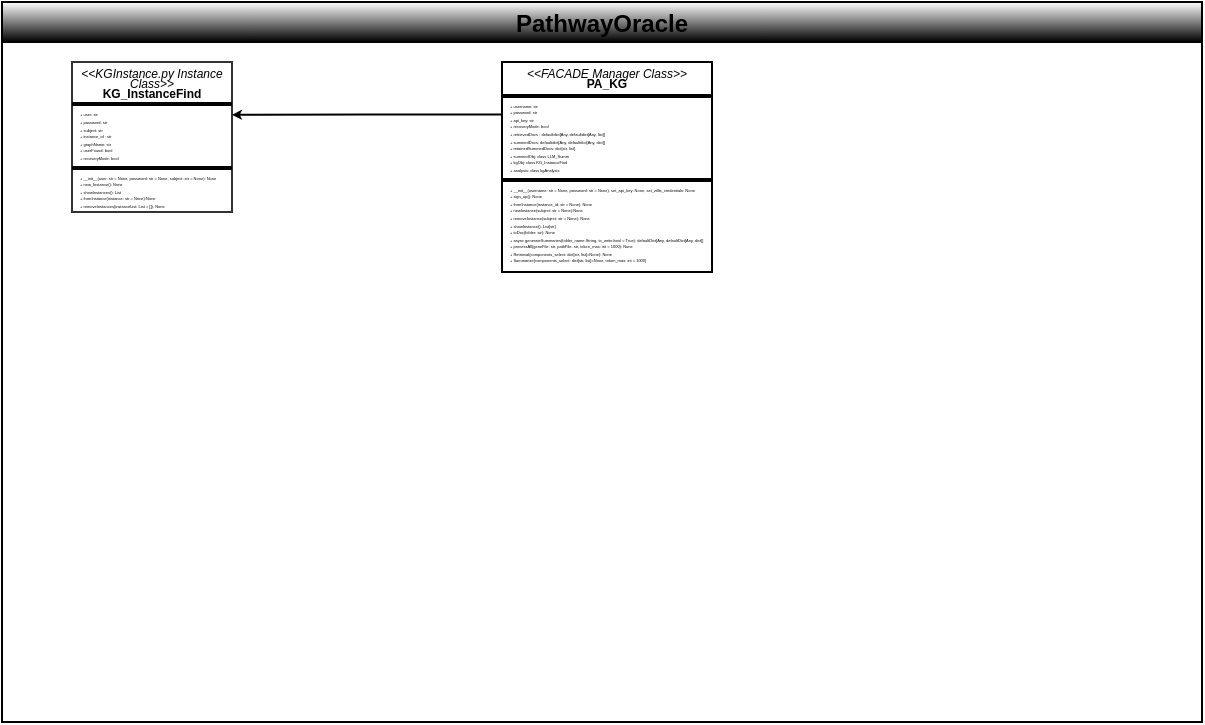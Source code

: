 <mxfile version="26.0.16">
  <diagram name="Page-1" id="nZFk1L0vzehwC3RNNBj1">
    <mxGraphModel dx="410" dy="465" grid="1" gridSize="5" guides="0" tooltips="1" connect="1" arrows="1" fold="1" page="1" pageScale="1" pageWidth="1100" pageHeight="850" math="0" shadow="0">
      <root>
        <mxCell id="0" />
        <mxCell id="1" parent="0" />
        <mxCell id="hx23fJJYlK3yCqs7KmKi-24" value="PathwayOracle" style="swimlane;startSize=20;horizontal=1;containerType=tree;newEdgeStyle={&quot;edgeStyle&quot;:&quot;elbowEdgeStyle&quot;,&quot;startArrow&quot;:&quot;none&quot;,&quot;endArrow&quot;:&quot;none&quot;};gradientColor=default;" vertex="1" parent="1">
          <mxGeometry x="300" y="20" width="600" height="360" as="geometry" />
        </mxCell>
        <mxCell id="hx23fJJYlK3yCqs7KmKi-41" style="edgeStyle=orthogonalEdgeStyle;rounded=0;orthogonalLoop=1;jettySize=auto;html=1;exitX=0;exitY=0.25;exitDx=0;exitDy=0;jumpSize=2;endSize=2;startSize=2;entryX=0.999;entryY=0.352;entryDx=0;entryDy=0;entryPerimeter=0;" edge="1" parent="hx23fJJYlK3yCqs7KmKi-24" source="hx23fJJYlK3yCqs7KmKi-35" target="hx23fJJYlK3yCqs7KmKi-42">
          <mxGeometry relative="1" as="geometry">
            <mxPoint x="165" y="56.333" as="targetPoint" />
          </mxGeometry>
        </mxCell>
        <mxCell id="hx23fJJYlK3yCqs7KmKi-35" value="&lt;div style=&quot;line-height: 80%;&quot;&gt;&lt;p style=&quot;margin:0px;margin-top:4px;text-align:center;&quot;&gt;&lt;font style=&quot;font-size: 6px; line-height: 80%;&quot;&gt;&lt;i&gt;&amp;lt;&amp;lt;FACADE Manager Class&amp;gt;&amp;gt;&lt;/i&gt;&lt;br&gt;&lt;b&gt;PA_KG&lt;/b&gt;&lt;/font&gt;&lt;/p&gt;&lt;hr style=&quot;border-style:solid;&quot;&gt;&lt;p style=&quot;margin:0px;margin-left:4px;&quot;&gt;&lt;font style=&quot;font-size: 2px; line-height: 80%;&quot;&gt;+ username: str&lt;br&gt;+ password: str&lt;/font&gt;&lt;/p&gt;&lt;p style=&quot;margin:0px;margin-left:4px;&quot;&gt;&lt;font style=&quot;font-size: 2px; line-height: 80%;&quot;&gt;+ api_key: str&lt;/font&gt;&lt;/p&gt;&lt;p style=&quot;margin: 0px 0px 0px 4px;&quot;&gt;&lt;font style=&quot;font-size: 2px; line-height: 80%;&quot;&gt;+ recoveryMode: bool&lt;/font&gt;&lt;/p&gt;&lt;p style=&quot;margin: 0px 0px 0px 4px;&quot;&gt;&lt;span style=&quot;background-color: transparent; color: light-dark(rgb(0, 0, 0), rgb(255, 255, 255));&quot;&gt;&lt;font style=&quot;font-size: 2px; line-height: 80%;&quot;&gt;+ retrievedDocs : defaultdict[Any, defaultdict[Any, list]]&lt;/font&gt;&lt;/span&gt;&lt;/p&gt;&lt;p style=&quot;margin:0px;margin-left:4px;&quot;&gt;&lt;font style=&quot;font-size: 2px; line-height: 80%;&quot;&gt;+ summedDocs: defaultdict[Any, defaultdict[Any, dict]]&lt;/font&gt;&lt;/p&gt;&lt;p style=&quot;margin:0px;margin-left:4px;&quot;&gt;&lt;font style=&quot;font-size: 2px; line-height: 80%;&quot;&gt;+ retainedSummedDocs: dict[str, list]&lt;/font&gt;&lt;/p&gt;&lt;p style=&quot;margin:0px;margin-left:4px;&quot;&gt;&lt;span style=&quot;background-color: transparent; color: light-dark(rgb(0, 0, 0), rgb(255, 255, 255));&quot;&gt;&lt;font style=&quot;font-size: 2px; line-height: 80%;&quot;&gt;+ summedObj: class LLM_Summ&lt;/font&gt;&lt;/span&gt;&lt;/p&gt;&lt;p style=&quot;margin: 0px 0px 0px 4px;&quot;&gt;&lt;font style=&quot;font-size: 2px; line-height: 80%;&quot;&gt;+ kgObj: class KG_InstanceFind&lt;/font&gt;&lt;/p&gt;&lt;p style=&quot;margin: 0px 0px 0px 4px;&quot;&gt;&lt;font style=&quot;font-size: 2px; line-height: 80%;&quot;&gt;+ analysis: class kgAnalysis&lt;/font&gt;&lt;/p&gt;&lt;hr style=&quot;border-style:solid;&quot;&gt;&lt;p style=&quot;margin:0px;margin-left:4px;&quot;&gt;&lt;font style=&quot;font-size: 2px; line-height: 80%;&quot;&gt;+ __init__(username: str = None, password: str = None): set_api_key: None, set_zillis_credentials: None&lt;br&gt;+ sign_up(): None&lt;/font&gt;&lt;/p&gt;&lt;p style=&quot;margin:0px;margin-left:4px;&quot;&gt;&lt;font style=&quot;font-size: 2px; line-height: 80%;&quot;&gt;+ fromInstance(instance_id: str = None): None&lt;/font&gt;&lt;/p&gt;&lt;p style=&quot;margin:0px;margin-left:4px;&quot;&gt;&lt;font style=&quot;font-size: 2px; line-height: 80%;&quot;&gt;+ newInstance(subject: str = None):None&lt;/font&gt;&lt;/p&gt;&lt;p style=&quot;margin:0px;margin-left:4px;&quot;&gt;&lt;font style=&quot;font-size: 2px; line-height: 80%;&quot;&gt;+ removeInstance(subject: str = None): None&lt;/font&gt;&lt;/p&gt;&lt;p style=&quot;margin:0px;margin-left:4px;&quot;&gt;&lt;font style=&quot;font-size: 2px; line-height: 80%;&quot;&gt;+ showInstance(): List[str]&lt;/font&gt;&lt;/p&gt;&lt;p style=&quot;margin:0px;margin-left:4px;&quot;&gt;&lt;font style=&quot;font-size: 2px; line-height: 80%;&quot;&gt;+ toDoc(folder: str): None&lt;/font&gt;&lt;/p&gt;&lt;p style=&quot;margin:0px;margin-left:4px;&quot;&gt;&lt;font style=&quot;font-size: 2px; line-height: 80%;&quot;&gt;+ async generateSummaries(folder_name:String, to_write:bool = True): defaultDict[Any, defaultDict[Any, dict]]&lt;/font&gt;&lt;/p&gt;&lt;p style=&quot;margin:0px;margin-left:4px;&quot;&gt;&lt;font style=&quot;font-size: 2px; line-height: 80%;&quot;&gt;+ processAll(geneFile: str, pathFile: str, token_max: int = 1000): None&lt;/font&gt;&lt;/p&gt;&lt;p style=&quot;margin:0px;margin-left:4px;&quot;&gt;&lt;font style=&quot;font-size: 2px; line-height: 80%;&quot;&gt;+ Retrieval(components_select: dict[str, list]=None): None&lt;/font&gt;&lt;/p&gt;&lt;p style=&quot;margin:0px;margin-left:4px;&quot;&gt;&lt;font style=&quot;font-size: 2px; line-height: 80%;&quot;&gt;+ Summarize(components_select: dict[str, list]=None, token_max: int = 1000)&lt;/font&gt;&lt;/p&gt;&lt;p style=&quot;margin:0px;margin-left:4px;&quot;&gt;&lt;/p&gt;&lt;/div&gt;" style="verticalAlign=top;align=left;overflow=fill;html=1;whiteSpace=wrap;fontSize=4;" vertex="1" parent="hx23fJJYlK3yCqs7KmKi-24">
          <mxGeometry x="250" y="30" width="105" height="105" as="geometry" />
        </mxCell>
        <mxCell id="hx23fJJYlK3yCqs7KmKi-42" value="&lt;div style=&quot;line-height: 80%;&quot;&gt;&lt;p style=&quot;margin:0px;margin-top:4px;text-align:center;&quot;&gt;&lt;font style=&quot;font-size: 6px; line-height: 80%;&quot;&gt;&lt;i&gt;&amp;lt;&amp;lt;KGInstance.py Instance Class&amp;gt;&amp;gt;&lt;/i&gt;&lt;br&gt;&lt;b&gt;KG_InstanceFind&lt;/b&gt;&lt;/font&gt;&lt;/p&gt;&lt;hr style=&quot;border-style:solid;&quot;&gt;&lt;p style=&quot;margin:0px;margin-left:4px;&quot;&gt;&lt;font style=&quot;font-size: 2px; line-height: 80%;&quot;&gt;+ user: str&lt;br&gt;+ password: str&lt;/font&gt;&lt;/p&gt;&lt;p style=&quot;margin:0px;margin-left:4px;&quot;&gt;&lt;font style=&quot;font-size: 2px; line-height: 80%;&quot;&gt;+ subject: str&lt;/font&gt;&lt;/p&gt;&lt;p style=&quot;margin: 0px 0px 0px 4px;&quot;&gt;&lt;span style=&quot;background-color: transparent; color: light-dark(rgb(0, 0, 0), rgb(255, 255, 255));&quot;&gt;&lt;font style=&quot;font-size: 2px; line-height: 1.6px;&quot;&gt;+ instance_id : str&lt;/font&gt;&lt;/span&gt;&lt;/p&gt;&lt;p style=&quot;margin: 0px 0px 0px 4px;&quot;&gt;&lt;font style=&quot;font-size: 2px; line-height: 80%;&quot;&gt;&lt;/font&gt;&lt;/p&gt;&lt;p style=&quot;margin: 0px 0px 0px 4px;&quot;&gt;&lt;font style=&quot;font-size: 2px; line-height: 1.6px;&quot;&gt;+ graphName: str&lt;/font&gt;&lt;/p&gt;&lt;p style=&quot;margin: 0px 0px 0px 4px;&quot;&gt;&lt;font style=&quot;font-size: 2px; line-height: 80%;&quot;&gt;+ userFound: bool&lt;/font&gt;&lt;/p&gt;&lt;p style=&quot;margin:0px;margin-left:4px;&quot;&gt;&lt;font style=&quot;font-size: 2px; line-height: 80%;&quot;&gt;+ recoveryMode: bool&lt;/font&gt;&lt;/p&gt;&lt;hr style=&quot;border-style:solid;&quot;&gt;&lt;p style=&quot;margin:0px;margin-left:4px;&quot;&gt;&lt;font style=&quot;font-size: 2px; line-height: 80%;&quot;&gt;+ __init__(user: str = None, password: str = None, subject: str = None): None&amp;nbsp;&lt;br&gt;+ new_Instance(): None&lt;/font&gt;&lt;/p&gt;&lt;p style=&quot;margin:0px;margin-left:4px;&quot;&gt;&lt;font style=&quot;font-size: 2px; line-height: 80%;&quot;&gt;+ showInstances(): List&lt;/font&gt;&lt;/p&gt;&lt;p style=&quot;margin:0px;margin-left:4px;&quot;&gt;&lt;font style=&quot;font-size: 2px; line-height: 80%;&quot;&gt;+ fromInstance(instance: str = None):None&lt;/font&gt;&lt;/p&gt;&lt;p style=&quot;margin:0px;margin-left:4px;&quot;&gt;&lt;font style=&quot;font-size: 2px; line-height: 80%;&quot;&gt;+ removeInstances(instanceList: List = []): None&lt;/font&gt;&lt;/p&gt;&lt;p style=&quot;margin:0px;margin-left:4px;&quot;&gt;&lt;br&gt;&lt;/p&gt;&lt;p style=&quot;margin:0px;margin-left:4px;&quot;&gt;&lt;/p&gt;&lt;/div&gt;" style="verticalAlign=top;align=left;overflow=fill;html=1;whiteSpace=wrap;fontSize=4;strokeWidth=1;opacity=80;" vertex="1" parent="hx23fJJYlK3yCqs7KmKi-24">
          <mxGeometry x="35" y="30" width="80" height="75" as="geometry" />
        </mxCell>
      </root>
    </mxGraphModel>
  </diagram>
</mxfile>
